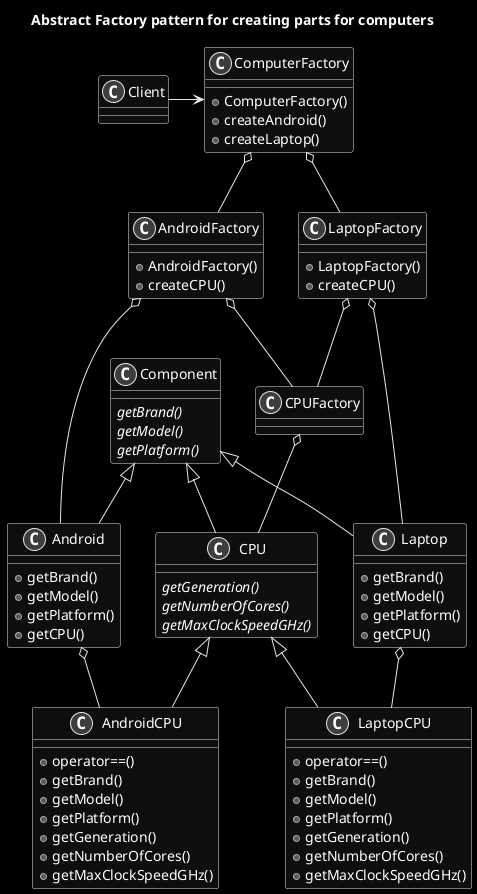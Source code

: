 @startuml ComputerAbstractFactory

skinparam Monochrome reverse

title Abstract Factory pattern for creating parts for computers

class Component
{
  {abstract} getBrand()
  {abstract} getModel()
  {abstract} getPlatform()
}

class ComputerFactory
{
  + ComputerFactory()
  + createAndroid()
  + createLaptop()
}

' Android
class Android
{
  + getBrand()
  + getModel()
  + getPlatform()
  + getCPU()
}

class AndroidFactory
{
  + AndroidFactory()
  + createCPU()
}

' Laptop
class Laptop
{
  + getBrand()
  + getModel()
  + getPlatform()
  + getCPU()
}

class LaptopFactory
{
  + LaptopFactory()
  + createCPU()
}

' CPU
class CPU
{
  {abstract} getGeneration()
  {abstract} getNumberOfCores()
  {abstract} getMaxClockSpeedGHz()
}

class AndroidCPU
{
  + operator==()
  + getBrand()
  + getModel()
  + getPlatform()
  + getGeneration()
  + getNumberOfCores()
  + getMaxClockSpeedGHz()
}

class LaptopCPU
{
  + operator==()
  + getBrand()
  + getModel()
  + getPlatform()
  + getGeneration()
  + getNumberOfCores()
  + getMaxClockSpeedGHz()
}

class CPUFactory
{
}

Client -> ComputerFactory
ComputerFactory o-- AndroidFactory
ComputerFactory o-- LaptopFactory

Component <|-- Android
Component <|-- Laptop
Component <|-- CPU

AndroidFactory o-- Android
Android o-- AndroidCPU

LaptopFactory o-- Laptop
Laptop o-- LaptopCPU

AndroidFactory o-- CPUFactory
LaptopFactory o-- CPUFactory
CPUFactory o-- CPU
CPU <|-- AndroidCPU
CPU <|-- LaptopCPU

@enduml

